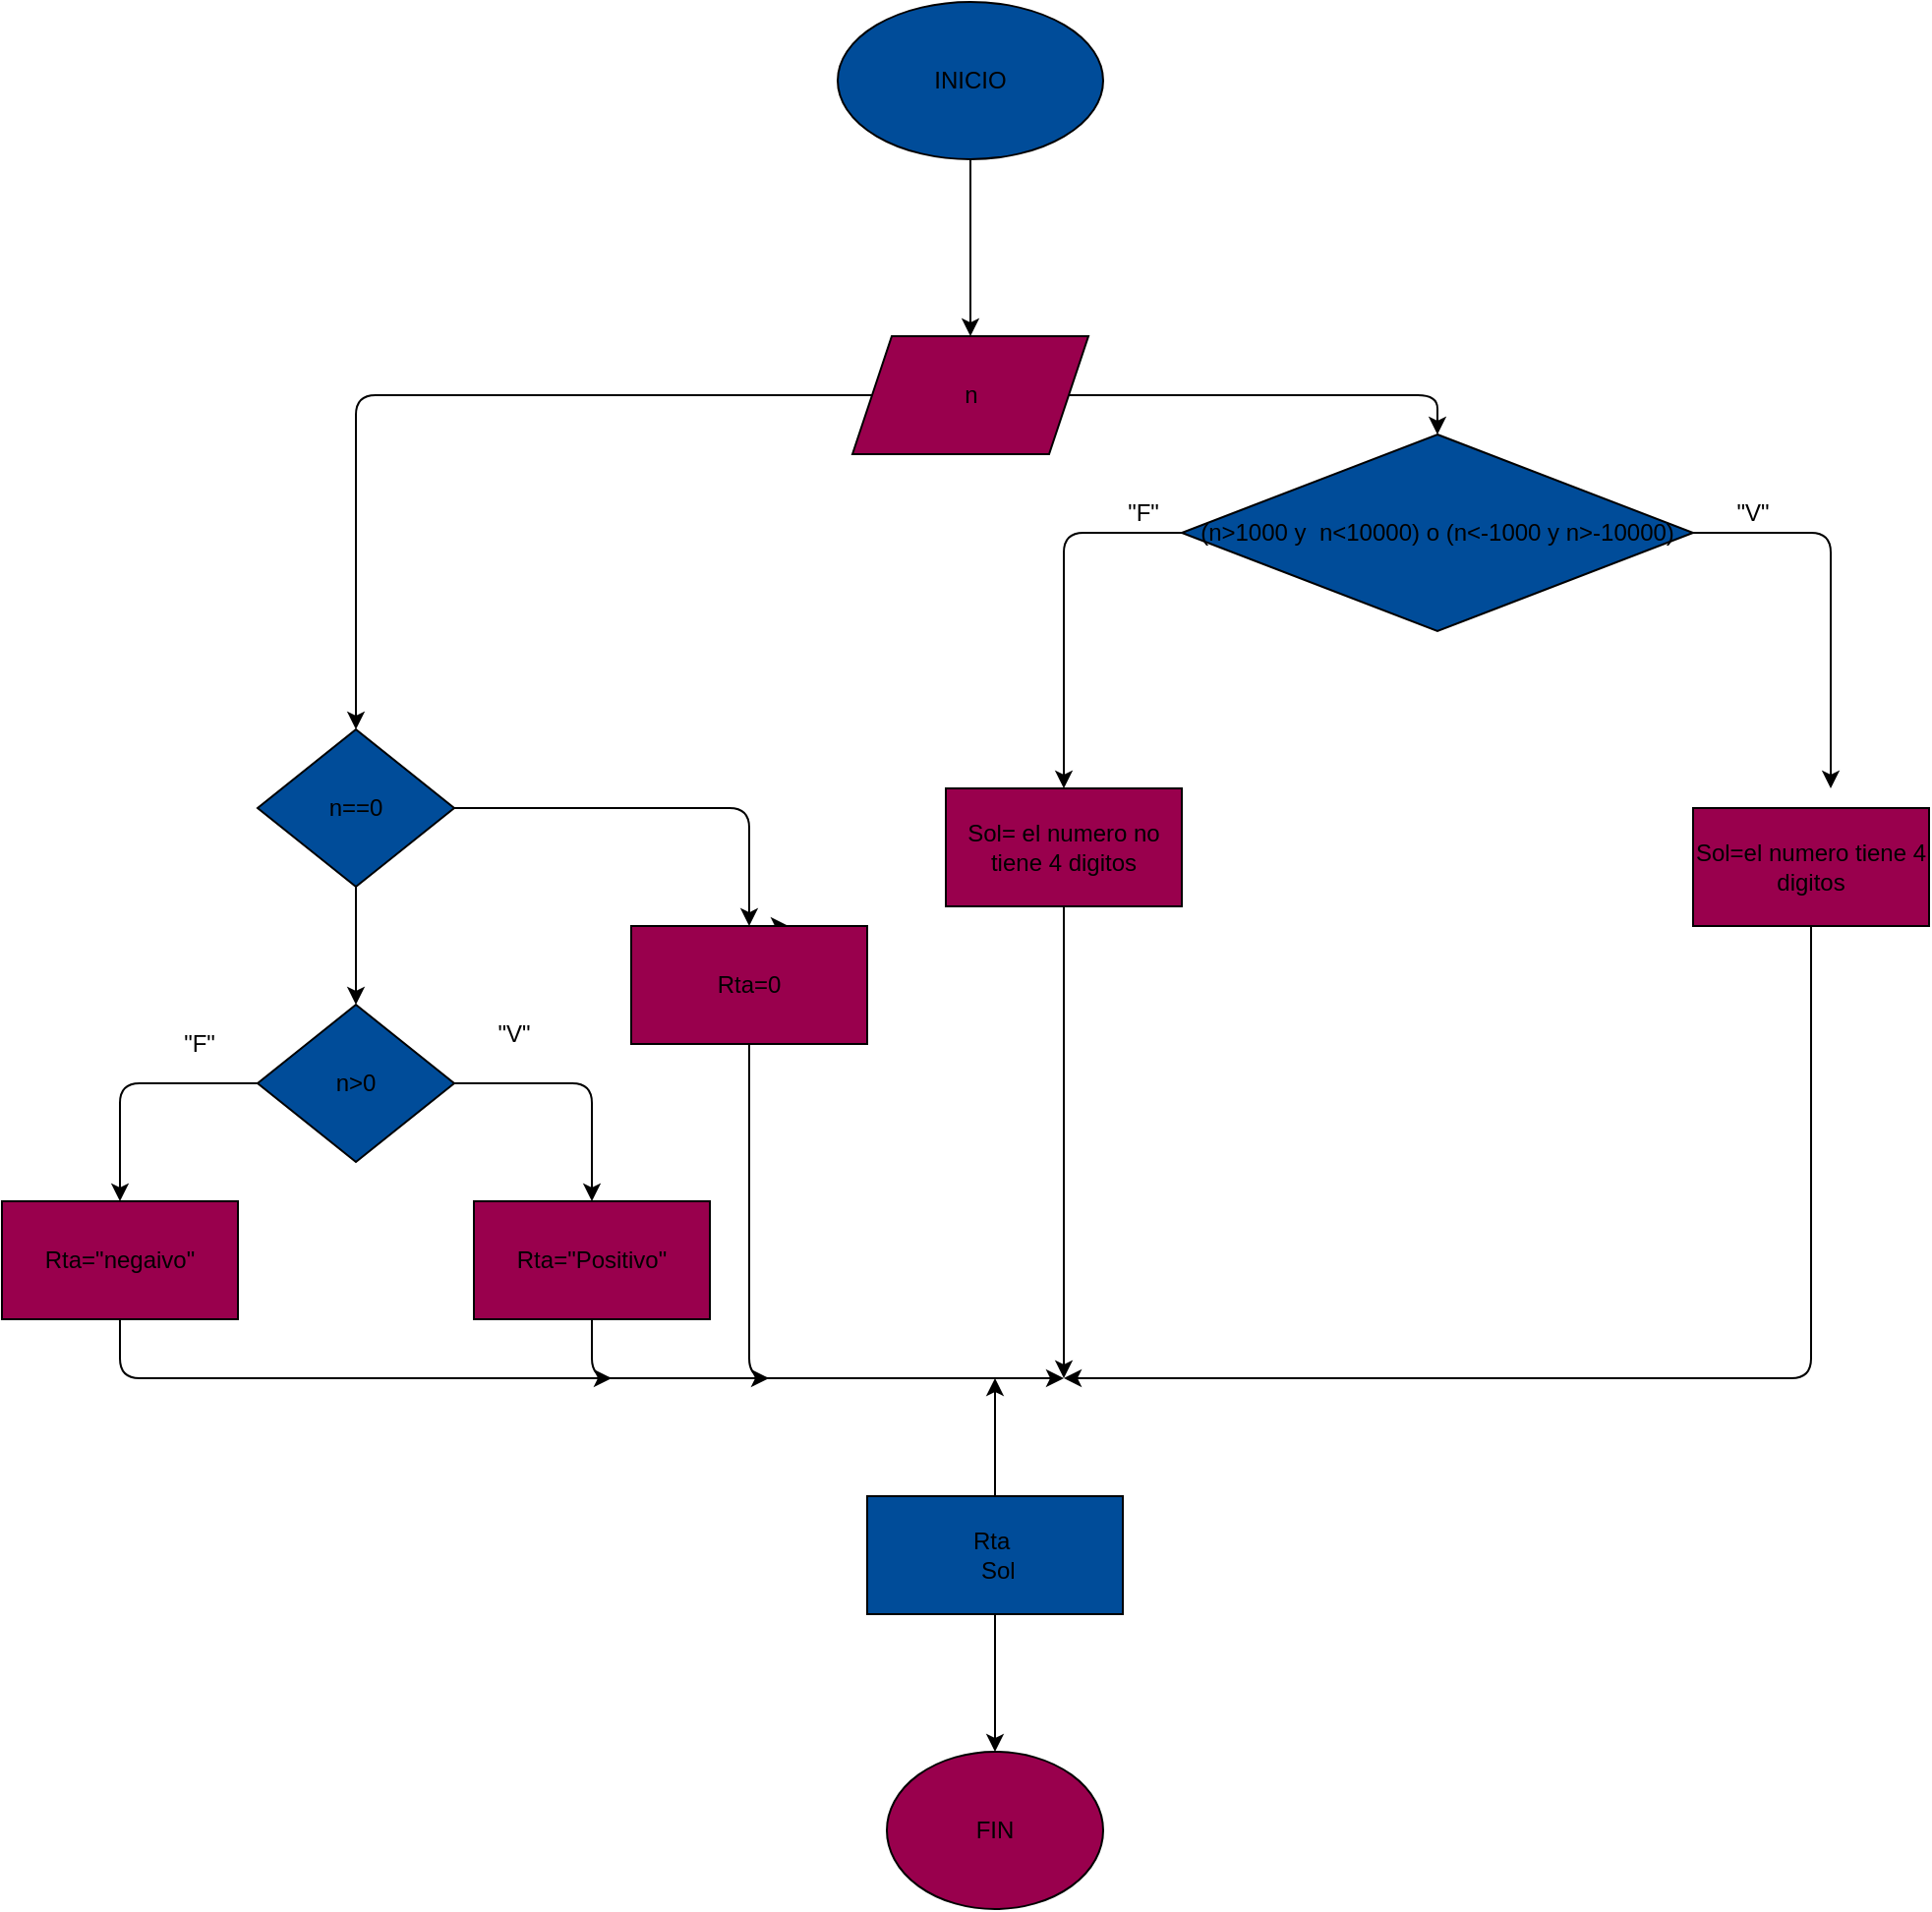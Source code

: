 <mxfile>
    <diagram id="7OPkNcg_aVXYotATARpf" name="Página-1">
        <mxGraphModel dx="1878" dy="224" grid="1" gridSize="10" guides="1" tooltips="1" connect="1" arrows="1" fold="1" page="1" pageScale="1" pageWidth="850" pageHeight="1100" math="0" shadow="0">
            <root>
                <mxCell id="0"/>
                <mxCell id="1" parent="0"/>
                <mxCell id="4" value="" style="edgeStyle=none;html=1;" edge="1" parent="1" source="2" target="3">
                    <mxGeometry relative="1" as="geometry"/>
                </mxCell>
                <mxCell id="2" value="INICIO" style="ellipse;whiteSpace=wrap;html=1;fillColor=#004C99;" vertex="1" parent="1">
                    <mxGeometry x="345" y="20" width="135" height="80" as="geometry"/>
                </mxCell>
                <mxCell id="39" style="edgeStyle=none;html=1;exitX=0;exitY=0.5;exitDx=0;exitDy=0;" edge="1" parent="1" source="3" target="5">
                    <mxGeometry relative="1" as="geometry">
                        <Array as="points">
                            <mxPoint x="100" y="220"/>
                        </Array>
                    </mxGeometry>
                </mxCell>
                <mxCell id="40" style="edgeStyle=none;html=1;exitX=1;exitY=0.5;exitDx=0;exitDy=0;" edge="1" parent="1" source="3" target="20">
                    <mxGeometry relative="1" as="geometry">
                        <Array as="points">
                            <mxPoint x="650" y="220"/>
                        </Array>
                    </mxGeometry>
                </mxCell>
                <mxCell id="3" value="n" style="shape=parallelogram;perimeter=parallelogramPerimeter;whiteSpace=wrap;html=1;fixedSize=1;fillColor=#99004D;" vertex="1" parent="1">
                    <mxGeometry x="352.5" y="190" width="120" height="60" as="geometry"/>
                </mxCell>
                <mxCell id="8" value="" style="edgeStyle=none;html=1;" edge="1" parent="1" source="5" target="7">
                    <mxGeometry relative="1" as="geometry">
                        <Array as="points">
                            <mxPoint x="300" y="430"/>
                        </Array>
                    </mxGeometry>
                </mxCell>
                <mxCell id="12" value="" style="edgeStyle=none;html=1;" edge="1" parent="1" source="5" target="11">
                    <mxGeometry relative="1" as="geometry">
                        <Array as="points"/>
                    </mxGeometry>
                </mxCell>
                <mxCell id="5" value="n==0" style="rhombus;whiteSpace=wrap;html=1;fillColor=#004C99;" vertex="1" parent="1">
                    <mxGeometry x="50" y="390" width="100" height="80" as="geometry"/>
                </mxCell>
                <mxCell id="41" style="edgeStyle=none;html=1;exitX=0.5;exitY=0;exitDx=0;exitDy=0;" edge="1" parent="1" source="7">
                    <mxGeometry relative="1" as="geometry">
                        <mxPoint x="320" y="490" as="targetPoint"/>
                    </mxGeometry>
                </mxCell>
                <mxCell id="50" style="edgeStyle=none;html=1;exitX=0.5;exitY=1;exitDx=0;exitDy=0;" edge="1" parent="1" source="7">
                    <mxGeometry relative="1" as="geometry">
                        <mxPoint x="460" y="720" as="targetPoint"/>
                        <Array as="points">
                            <mxPoint x="300" y="720"/>
                        </Array>
                    </mxGeometry>
                </mxCell>
                <mxCell id="7" value="Rta=0" style="whiteSpace=wrap;html=1;fillColor=#99004D;" vertex="1" parent="1">
                    <mxGeometry x="240" y="490" width="120" height="60" as="geometry"/>
                </mxCell>
                <mxCell id="14" value="" style="edgeStyle=none;html=1;" edge="1" parent="1" source="11" target="13">
                    <mxGeometry relative="1" as="geometry">
                        <Array as="points">
                            <mxPoint x="220" y="570"/>
                        </Array>
                    </mxGeometry>
                </mxCell>
                <mxCell id="25" style="edgeStyle=none;html=1;exitX=0;exitY=0.5;exitDx=0;exitDy=0;entryX=0.5;entryY=0;entryDx=0;entryDy=0;" edge="1" parent="1" source="11" target="15">
                    <mxGeometry relative="1" as="geometry">
                        <Array as="points">
                            <mxPoint x="60" y="570"/>
                            <mxPoint x="-20" y="570"/>
                        </Array>
                    </mxGeometry>
                </mxCell>
                <mxCell id="11" value="n&amp;gt;0" style="rhombus;whiteSpace=wrap;html=1;fillColor=#004C99;" vertex="1" parent="1">
                    <mxGeometry x="50" y="530" width="100" height="80" as="geometry"/>
                </mxCell>
                <mxCell id="51" style="edgeStyle=none;html=1;exitX=0.5;exitY=1;exitDx=0;exitDy=0;" edge="1" parent="1" source="13">
                    <mxGeometry relative="1" as="geometry">
                        <mxPoint x="310" y="720" as="targetPoint"/>
                        <Array as="points">
                            <mxPoint x="220" y="720"/>
                        </Array>
                    </mxGeometry>
                </mxCell>
                <mxCell id="13" value="Rta=&quot;Positivo&quot;" style="whiteSpace=wrap;html=1;fillColor=#99004D;" vertex="1" parent="1">
                    <mxGeometry x="160" y="630" width="120" height="60" as="geometry"/>
                </mxCell>
                <mxCell id="52" style="edgeStyle=none;html=1;exitX=0.5;exitY=1;exitDx=0;exitDy=0;" edge="1" parent="1" source="15">
                    <mxGeometry relative="1" as="geometry">
                        <mxPoint x="230" y="720" as="targetPoint"/>
                        <Array as="points">
                            <mxPoint x="-20" y="720"/>
                        </Array>
                    </mxGeometry>
                </mxCell>
                <mxCell id="15" value="Rta=&quot;negaivo&quot;" style="whiteSpace=wrap;html=1;fillColor=#99004D;" vertex="1" parent="1">
                    <mxGeometry x="-80" y="630" width="120" height="60" as="geometry"/>
                </mxCell>
                <mxCell id="17" value="&quot;F&quot;" style="text;html=1;align=center;verticalAlign=middle;resizable=0;points=[];autosize=1;strokeColor=none;fillColor=none;" vertex="1" parent="1">
                    <mxGeometry y="535" width="40" height="30" as="geometry"/>
                </mxCell>
                <mxCell id="18" value="&quot;V&quot;" style="text;html=1;align=center;verticalAlign=middle;resizable=0;points=[];autosize=1;strokeColor=none;fillColor=none;" vertex="1" parent="1">
                    <mxGeometry x="160" y="530" width="40" height="30" as="geometry"/>
                </mxCell>
                <mxCell id="27" value="" style="edgeStyle=none;html=1;" edge="1" parent="1" source="20">
                    <mxGeometry relative="1" as="geometry">
                        <mxPoint x="850" y="420" as="targetPoint"/>
                        <Array as="points">
                            <mxPoint x="850" y="290"/>
                        </Array>
                    </mxGeometry>
                </mxCell>
                <mxCell id="43" value="" style="edgeStyle=none;html=1;" edge="1" parent="1" source="20" target="42">
                    <mxGeometry relative="1" as="geometry">
                        <Array as="points">
                            <mxPoint x="460" y="290"/>
                        </Array>
                    </mxGeometry>
                </mxCell>
                <mxCell id="20" value="(n&amp;gt;1000 y&amp;nbsp; n&amp;lt;10000) o (n&amp;lt;-1000 y n&amp;gt;-10000)" style="rhombus;whiteSpace=wrap;html=1;fillColor=#004C99;" vertex="1" parent="1">
                    <mxGeometry x="520" y="240" width="260" height="100" as="geometry"/>
                </mxCell>
                <mxCell id="49" style="edgeStyle=none;html=1;exitX=0.5;exitY=1;exitDx=0;exitDy=0;" edge="1" parent="1" source="26">
                    <mxGeometry relative="1" as="geometry">
                        <mxPoint x="460" y="720" as="targetPoint"/>
                        <Array as="points">
                            <mxPoint x="840" y="720"/>
                        </Array>
                    </mxGeometry>
                </mxCell>
                <mxCell id="26" value="Sol=el numero tiene 4 digitos" style="whiteSpace=wrap;html=1;fillColor=#99004D;" vertex="1" parent="1">
                    <mxGeometry x="780" y="430" width="120" height="60" as="geometry"/>
                </mxCell>
                <mxCell id="48" style="edgeStyle=none;html=1;exitX=0.5;exitY=1;exitDx=0;exitDy=0;" edge="1" parent="1" source="42">
                    <mxGeometry relative="1" as="geometry">
                        <mxPoint x="460" y="720" as="targetPoint"/>
                    </mxGeometry>
                </mxCell>
                <mxCell id="42" value="Sol= el numero no tiene 4 digitos" style="whiteSpace=wrap;html=1;fillColor=#99004D;" vertex="1" parent="1">
                    <mxGeometry x="400" y="420" width="120" height="60" as="geometry"/>
                </mxCell>
                <mxCell id="44" value="&quot;V&quot;" style="text;html=1;align=center;verticalAlign=middle;resizable=0;points=[];autosize=1;strokeColor=none;fillColor=none;" vertex="1" parent="1">
                    <mxGeometry x="790" y="265" width="40" height="30" as="geometry"/>
                </mxCell>
                <mxCell id="45" value="&quot;F&quot;" style="text;html=1;align=center;verticalAlign=middle;resizable=0;points=[];autosize=1;strokeColor=none;fillColor=none;" vertex="1" parent="1">
                    <mxGeometry x="480" y="265" width="40" height="30" as="geometry"/>
                </mxCell>
                <mxCell id="46" value="FIN" style="ellipse;whiteSpace=wrap;html=1;fillColor=#99004D;" vertex="1" parent="1">
                    <mxGeometry x="370" y="910" width="110" height="80" as="geometry"/>
                </mxCell>
                <mxCell id="57" style="edgeStyle=none;html=1;exitX=0.5;exitY=0;exitDx=0;exitDy=0;" edge="1" parent="1" source="55">
                    <mxGeometry relative="1" as="geometry">
                        <mxPoint x="425" y="720" as="targetPoint"/>
                    </mxGeometry>
                </mxCell>
                <mxCell id="59" style="edgeStyle=none;html=1;exitX=0.5;exitY=1;exitDx=0;exitDy=0;" edge="1" parent="1" source="55" target="46">
                    <mxGeometry relative="1" as="geometry"/>
                </mxCell>
                <mxCell id="55" value="Rta&amp;nbsp;&lt;br&gt;&amp;nbsp;Sol" style="whiteSpace=wrap;html=1;fillColor=#004C99;" vertex="1" parent="1">
                    <mxGeometry x="360" y="780" width="130" height="60" as="geometry"/>
                </mxCell>
            </root>
        </mxGraphModel>
    </diagram>
</mxfile>